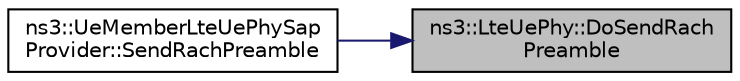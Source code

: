 digraph "ns3::LteUePhy::DoSendRachPreamble"
{
 // LATEX_PDF_SIZE
  edge [fontname="Helvetica",fontsize="10",labelfontname="Helvetica",labelfontsize="10"];
  node [fontname="Helvetica",fontsize="10",shape=record];
  rankdir="RL";
  Node1 [label="ns3::LteUePhy::DoSendRach\lPreamble",height=0.2,width=0.4,color="black", fillcolor="grey75", style="filled", fontcolor="black",tooltip="Send RACH preamble function."];
  Node1 -> Node2 [dir="back",color="midnightblue",fontsize="10",style="solid",fontname="Helvetica"];
  Node2 [label="ns3::UeMemberLteUePhySap\lProvider::SendRachPreamble",height=0.2,width=0.4,color="black", fillcolor="white", style="filled",URL="$classns3_1_1_ue_member_lte_ue_phy_sap_provider.html#a357312436ec659b0093d0ab5ca363bad",tooltip="Send a preamble on the PRACH."];
}
